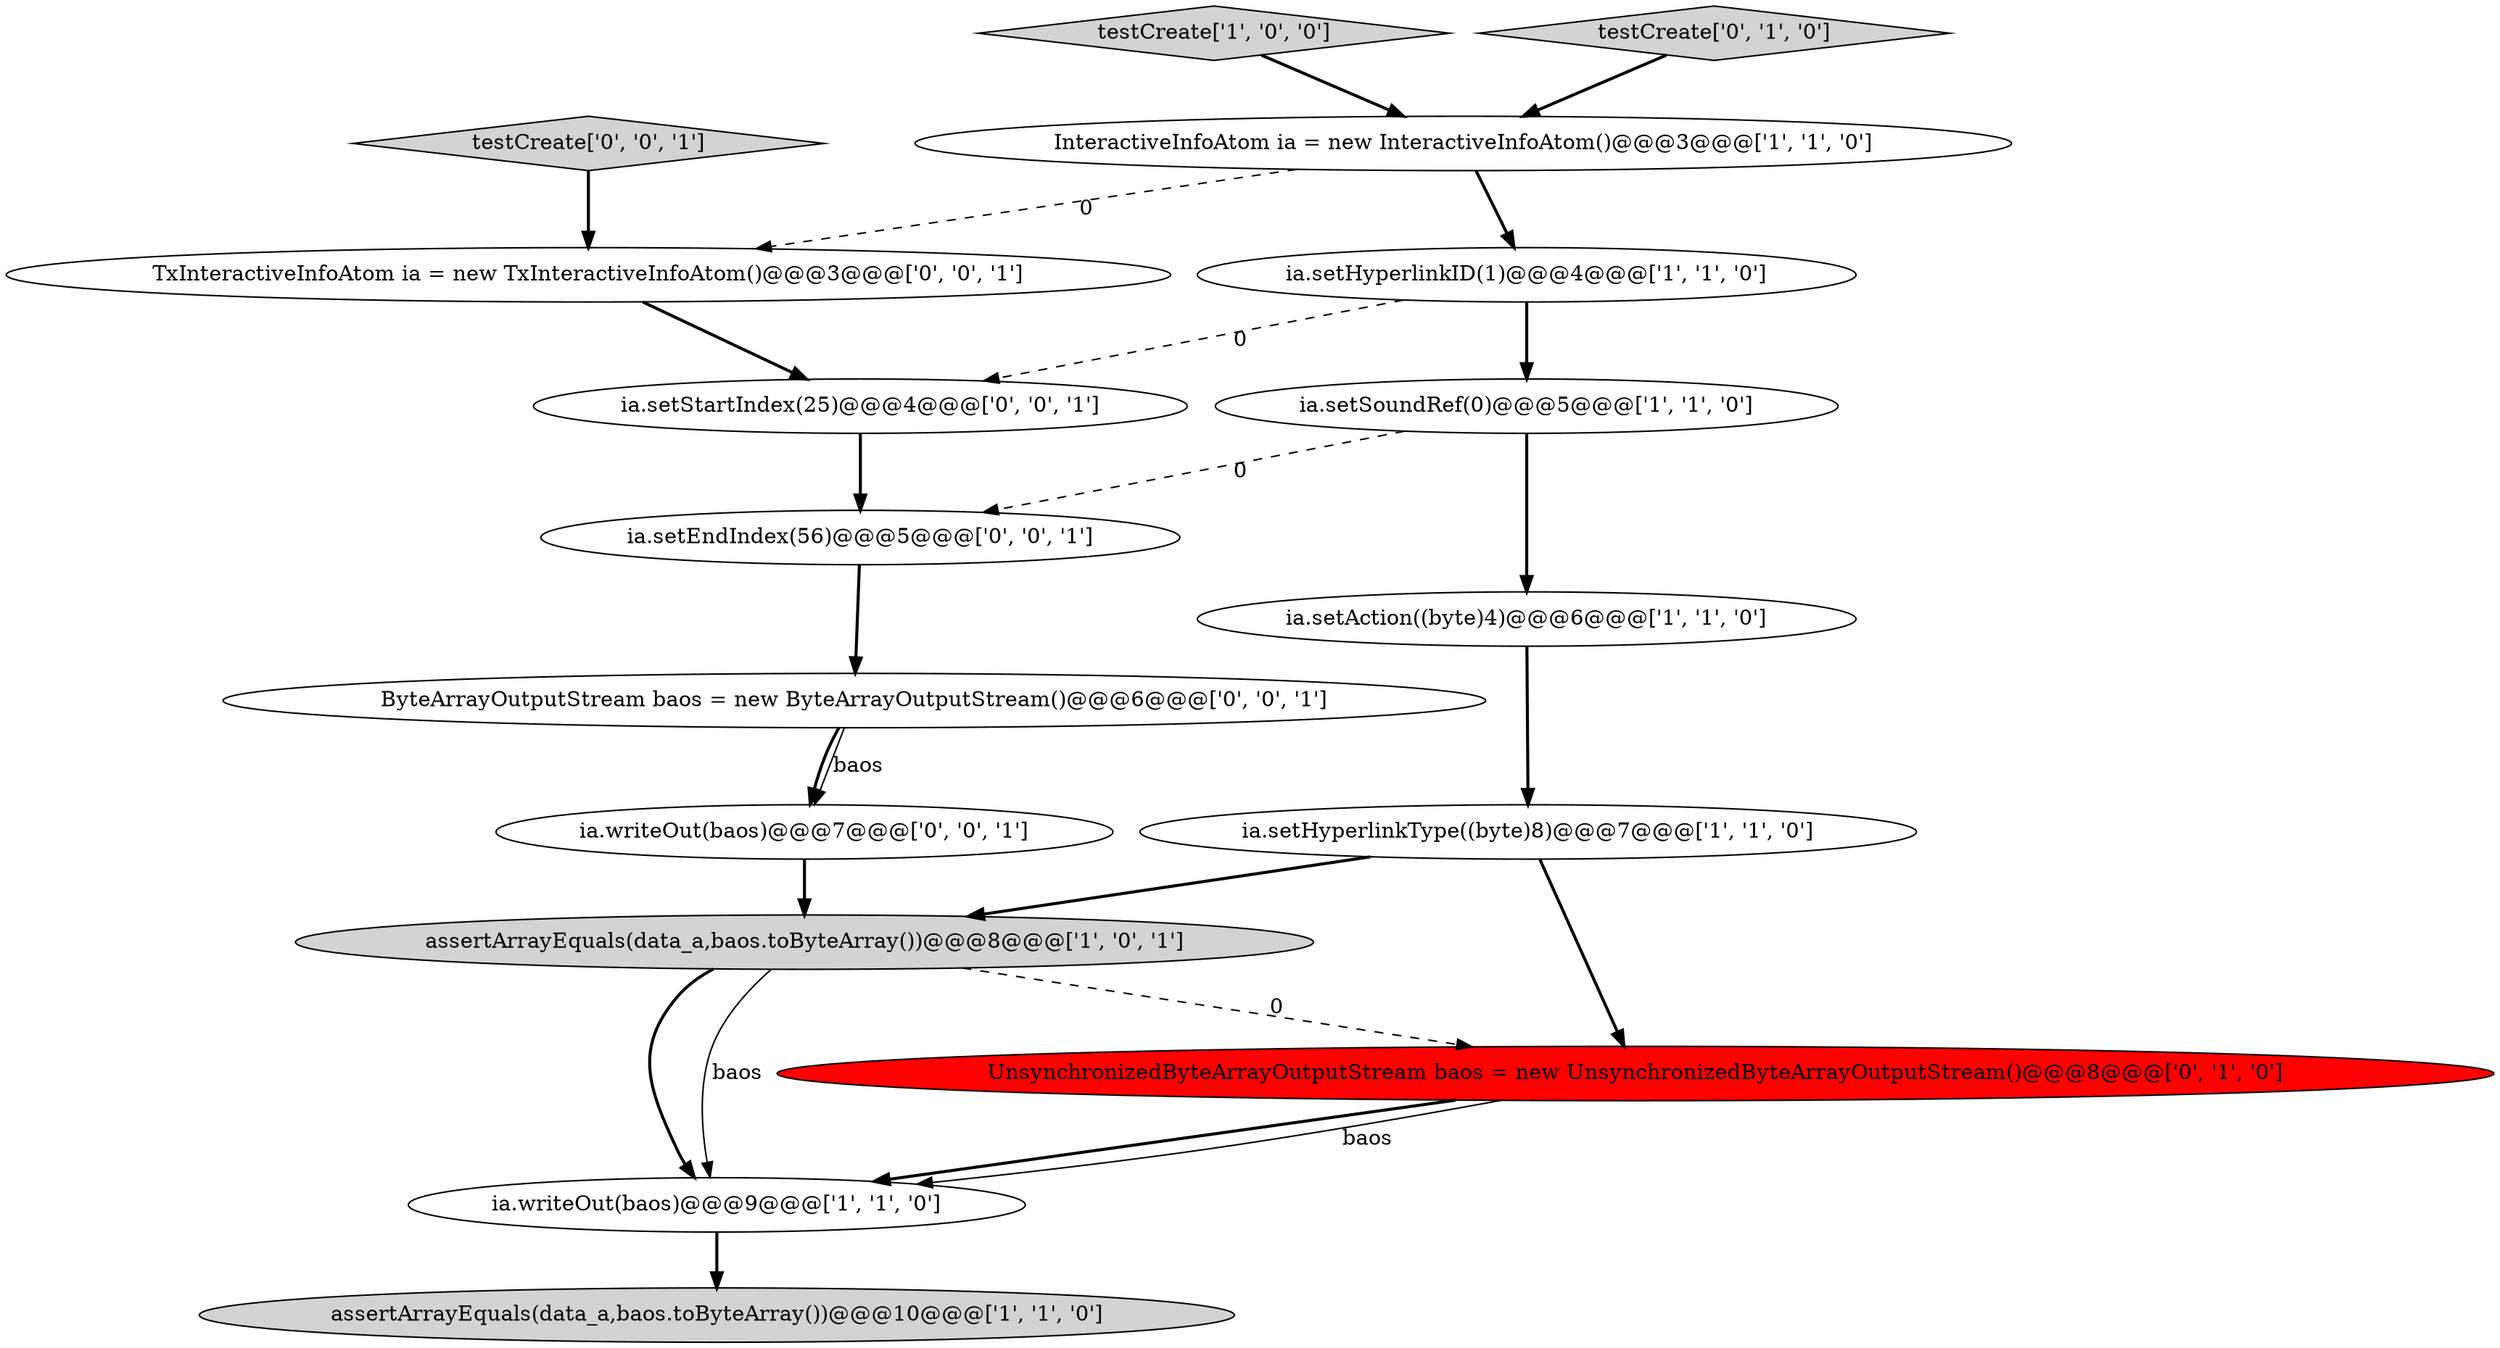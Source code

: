 digraph {
16 [style = filled, label = "ia.setStartIndex(25)@@@4@@@['0', '0', '1']", fillcolor = white, shape = ellipse image = "AAA0AAABBB3BBB"];
0 [style = filled, label = "testCreate['1', '0', '0']", fillcolor = lightgray, shape = diamond image = "AAA0AAABBB1BBB"];
5 [style = filled, label = "ia.setSoundRef(0)@@@5@@@['1', '1', '0']", fillcolor = white, shape = ellipse image = "AAA0AAABBB1BBB"];
6 [style = filled, label = "assertArrayEquals(data_a,baos.toByteArray())@@@8@@@['1', '0', '1']", fillcolor = lightgray, shape = ellipse image = "AAA0AAABBB1BBB"];
7 [style = filled, label = "InteractiveInfoAtom ia = new InteractiveInfoAtom()@@@3@@@['1', '1', '0']", fillcolor = white, shape = ellipse image = "AAA0AAABBB1BBB"];
11 [style = filled, label = "ByteArrayOutputStream baos = new ByteArrayOutputStream()@@@6@@@['0', '0', '1']", fillcolor = white, shape = ellipse image = "AAA0AAABBB3BBB"];
4 [style = filled, label = "ia.setAction((byte)4)@@@6@@@['1', '1', '0']", fillcolor = white, shape = ellipse image = "AAA0AAABBB1BBB"];
1 [style = filled, label = "ia.setHyperlinkID(1)@@@4@@@['1', '1', '0']", fillcolor = white, shape = ellipse image = "AAA0AAABBB1BBB"];
3 [style = filled, label = "assertArrayEquals(data_a,baos.toByteArray())@@@10@@@['1', '1', '0']", fillcolor = lightgray, shape = ellipse image = "AAA0AAABBB1BBB"];
2 [style = filled, label = "ia.setHyperlinkType((byte)8)@@@7@@@['1', '1', '0']", fillcolor = white, shape = ellipse image = "AAA0AAABBB1BBB"];
9 [style = filled, label = "UnsynchronizedByteArrayOutputStream baos = new UnsynchronizedByteArrayOutputStream()@@@8@@@['0', '1', '0']", fillcolor = red, shape = ellipse image = "AAA1AAABBB2BBB"];
10 [style = filled, label = "testCreate['0', '1', '0']", fillcolor = lightgray, shape = diamond image = "AAA0AAABBB2BBB"];
13 [style = filled, label = "ia.writeOut(baos)@@@7@@@['0', '0', '1']", fillcolor = white, shape = ellipse image = "AAA0AAABBB3BBB"];
14 [style = filled, label = "testCreate['0', '0', '1']", fillcolor = lightgray, shape = diamond image = "AAA0AAABBB3BBB"];
15 [style = filled, label = "ia.setEndIndex(56)@@@5@@@['0', '0', '1']", fillcolor = white, shape = ellipse image = "AAA0AAABBB3BBB"];
8 [style = filled, label = "ia.writeOut(baos)@@@9@@@['1', '1', '0']", fillcolor = white, shape = ellipse image = "AAA0AAABBB1BBB"];
12 [style = filled, label = "TxInteractiveInfoAtom ia = new TxInteractiveInfoAtom()@@@3@@@['0', '0', '1']", fillcolor = white, shape = ellipse image = "AAA0AAABBB3BBB"];
1->5 [style = bold, label=""];
16->15 [style = bold, label=""];
7->1 [style = bold, label=""];
2->6 [style = bold, label=""];
6->9 [style = dashed, label="0"];
8->3 [style = bold, label=""];
12->16 [style = bold, label=""];
4->2 [style = bold, label=""];
2->9 [style = bold, label=""];
9->8 [style = bold, label=""];
9->8 [style = solid, label="baos"];
10->7 [style = bold, label=""];
0->7 [style = bold, label=""];
11->13 [style = solid, label="baos"];
15->11 [style = bold, label=""];
1->16 [style = dashed, label="0"];
14->12 [style = bold, label=""];
11->13 [style = bold, label=""];
5->4 [style = bold, label=""];
6->8 [style = bold, label=""];
7->12 [style = dashed, label="0"];
13->6 [style = bold, label=""];
5->15 [style = dashed, label="0"];
6->8 [style = solid, label="baos"];
}
